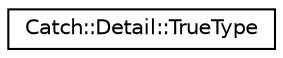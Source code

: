 digraph "Graphical Class Hierarchy"
{
 // LATEX_PDF_SIZE
  edge [fontname="Helvetica",fontsize="10",labelfontname="Helvetica",labelfontsize="10"];
  node [fontname="Helvetica",fontsize="10",shape=record];
  rankdir="LR";
  Node0 [label="Catch::Detail::TrueType",height=0.2,width=0.4,color="black", fillcolor="white", style="filled",URL="$structCatch_1_1Detail_1_1TrueType.html",tooltip=" "];
}
